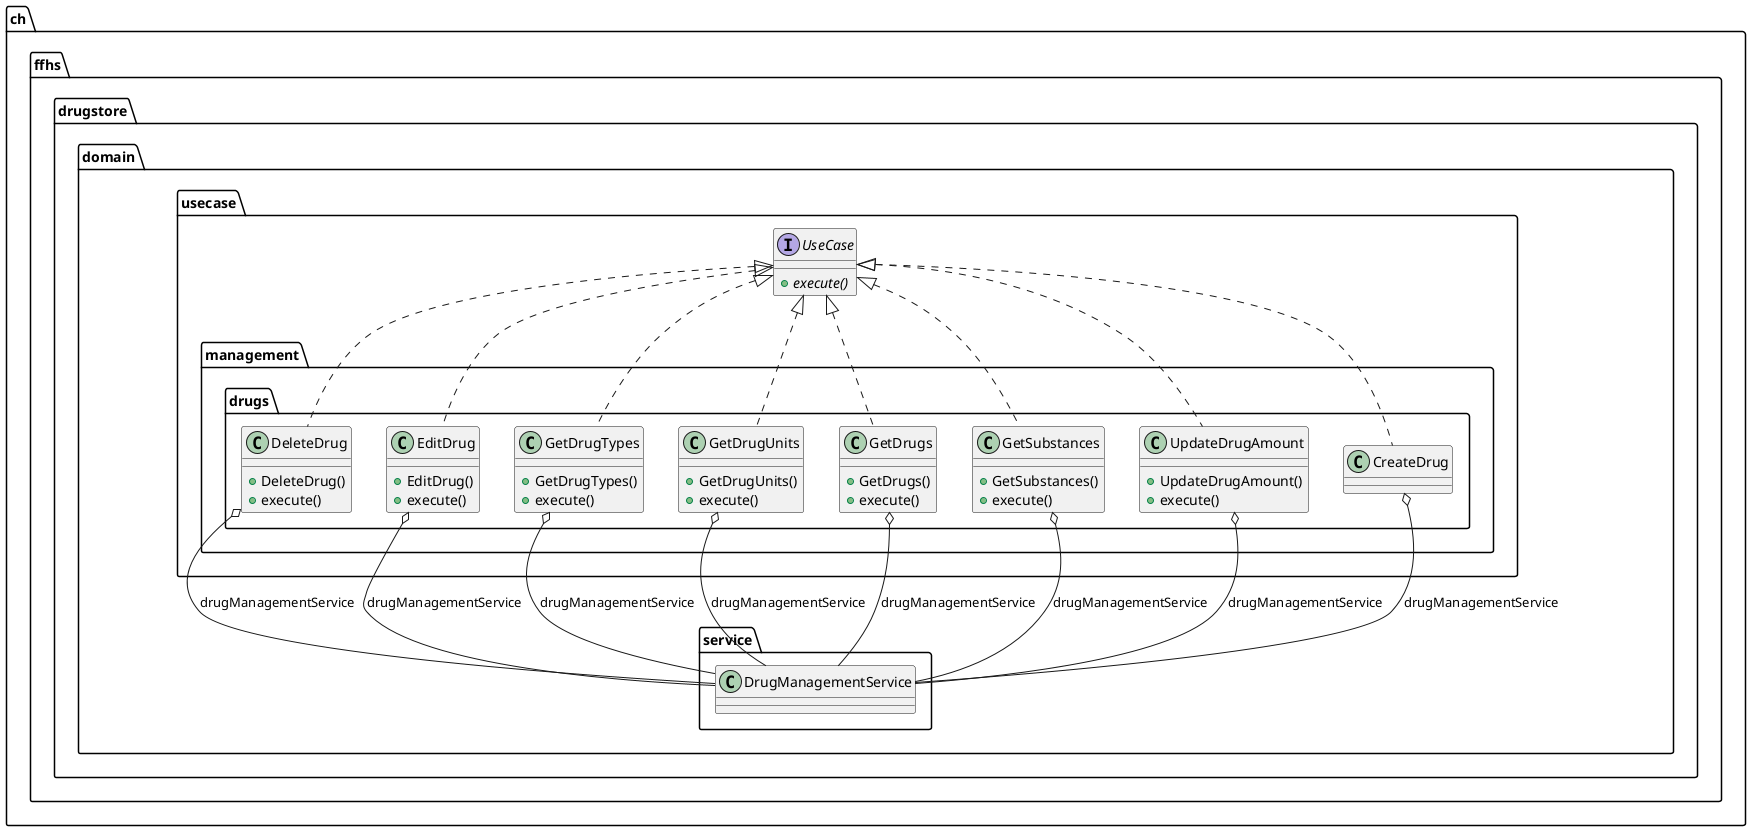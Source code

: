 @startuml

  namespace ch.ffhs.drugstore {
    namespace domain.usecase {
      namespace management.drugs {
        interface ch.ffhs.drugstore.domain.usecase.UseCase {
              {abstract} + execute()
          }
      }
    }
  }
  

  namespace ch.ffhs.drugstore {
    namespace domain.usecase {
      namespace management.drugs {
        class ch.ffhs.drugstore.domain.usecase.management.drugs.DeleteDrug {
            + DeleteDrug()
            + execute()
        }
      }
    }
  }
  

  namespace ch.ffhs.drugstore {
    namespace domain.usecase {
      namespace management.drugs {
        class ch.ffhs.drugstore.domain.usecase.management.drugs.EditDrug {
            + EditDrug()
            + execute()
        }
      }
    }
  }
  

  namespace ch.ffhs.drugstore {
    namespace domain.usecase {
      namespace management.drugs {
        class ch.ffhs.drugstore.domain.usecase.management.drugs.GetDrugTypes {
            + GetDrugTypes()
            + execute()
        }
      }
    }
  }
  

  namespace ch.ffhs.drugstore {
    namespace domain.usecase {
      namespace management.drugs {
        class ch.ffhs.drugstore.domain.usecase.management.drugs.GetDrugUnits {
            + GetDrugUnits()
            + execute()
        }
      }
    }
  }
  

  namespace ch.ffhs.drugstore {
    namespace domain.usecase {
      namespace management.drugs {
        class ch.ffhs.drugstore.domain.usecase.management.drugs.GetDrugs {
            + GetDrugs()
            + execute()
        }
      }
    }
  }
  

  namespace ch.ffhs.drugstore {
    namespace domain.usecase {
      namespace management.drugs {
        class ch.ffhs.drugstore.domain.usecase.management.drugs.GetSubstances {
            + GetSubstances()
            + execute()
        }
      }
    }
  }
  

  namespace ch.ffhs.drugstore {
    namespace domain.usecase {
      namespace management.drugs {
        class ch.ffhs.drugstore.domain.usecase.management.drugs.UpdateDrugAmount {
            + UpdateDrugAmount()
            + execute()
        }
      }
    }
  }
  

  ch.ffhs.drugstore.domain.usecase.management.drugs.CreateDrug .up.|> ch.ffhs.drugstore.domain.usecase.UseCase
  ch.ffhs.drugstore.domain.usecase.management.drugs.CreateDrug o-- ch.ffhs.drugstore.domain.service.DrugManagementService : drugManagementService
  ch.ffhs.drugstore.domain.usecase.management.drugs.DeleteDrug .up.|> ch.ffhs.drugstore.domain.usecase.UseCase
  ch.ffhs.drugstore.domain.usecase.management.drugs.DeleteDrug o-- ch.ffhs.drugstore.domain.service.DrugManagementService : drugManagementService
  ch.ffhs.drugstore.domain.usecase.management.drugs.EditDrug .up.|> ch.ffhs.drugstore.domain.usecase.UseCase
  ch.ffhs.drugstore.domain.usecase.management.drugs.EditDrug o-- ch.ffhs.drugstore.domain.service.DrugManagementService : drugManagementService
  ch.ffhs.drugstore.domain.usecase.management.drugs.GetDrugTypes .up.|> ch.ffhs.drugstore.domain.usecase.UseCase
  ch.ffhs.drugstore.domain.usecase.management.drugs.GetDrugTypes o-- ch.ffhs.drugstore.domain.service.DrugManagementService : drugManagementService
  ch.ffhs.drugstore.domain.usecase.management.drugs.GetDrugUnits .up.|> ch.ffhs.drugstore.domain.usecase.UseCase
  ch.ffhs.drugstore.domain.usecase.management.drugs.GetDrugUnits o-- ch.ffhs.drugstore.domain.service.DrugManagementService : drugManagementService
  ch.ffhs.drugstore.domain.usecase.management.drugs.GetDrugs .up.|> ch.ffhs.drugstore.domain.usecase.UseCase
  ch.ffhs.drugstore.domain.usecase.management.drugs.GetDrugs o-- ch.ffhs.drugstore.domain.service.DrugManagementService : drugManagementService
  ch.ffhs.drugstore.domain.usecase.management.drugs.GetSubstances .up.|> ch.ffhs.drugstore.domain.usecase.UseCase
  ch.ffhs.drugstore.domain.usecase.management.drugs.GetSubstances o-- ch.ffhs.drugstore.domain.service.DrugManagementService : drugManagementService
  ch.ffhs.drugstore.domain.usecase.management.drugs.UpdateDrugAmount .up.|> ch.ffhs.drugstore.domain.usecase.UseCase
  ch.ffhs.drugstore.domain.usecase.management.drugs.UpdateDrugAmount o-- ch.ffhs.drugstore.domain.service.DrugManagementService : drugManagementService


@enduml
